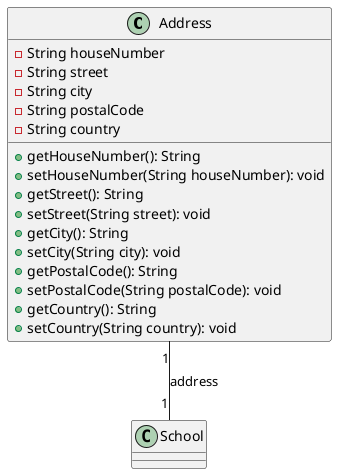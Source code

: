 @startuml Address

class Address {
    - String houseNumber
    - String street
    - String city
    - String postalCode
    - String country

    + getHouseNumber(): String
    + setHouseNumber(String houseNumber): void
    + getStreet(): String
    + setStreet(String street): void
    + getCity(): String
    + setCity(String city): void
    + getPostalCode(): String
    + setPostalCode(String postalCode): void
    + getCountry(): String
    + setCountry(String country): void
}

Address "1" -d- "1" School : address

@enduml